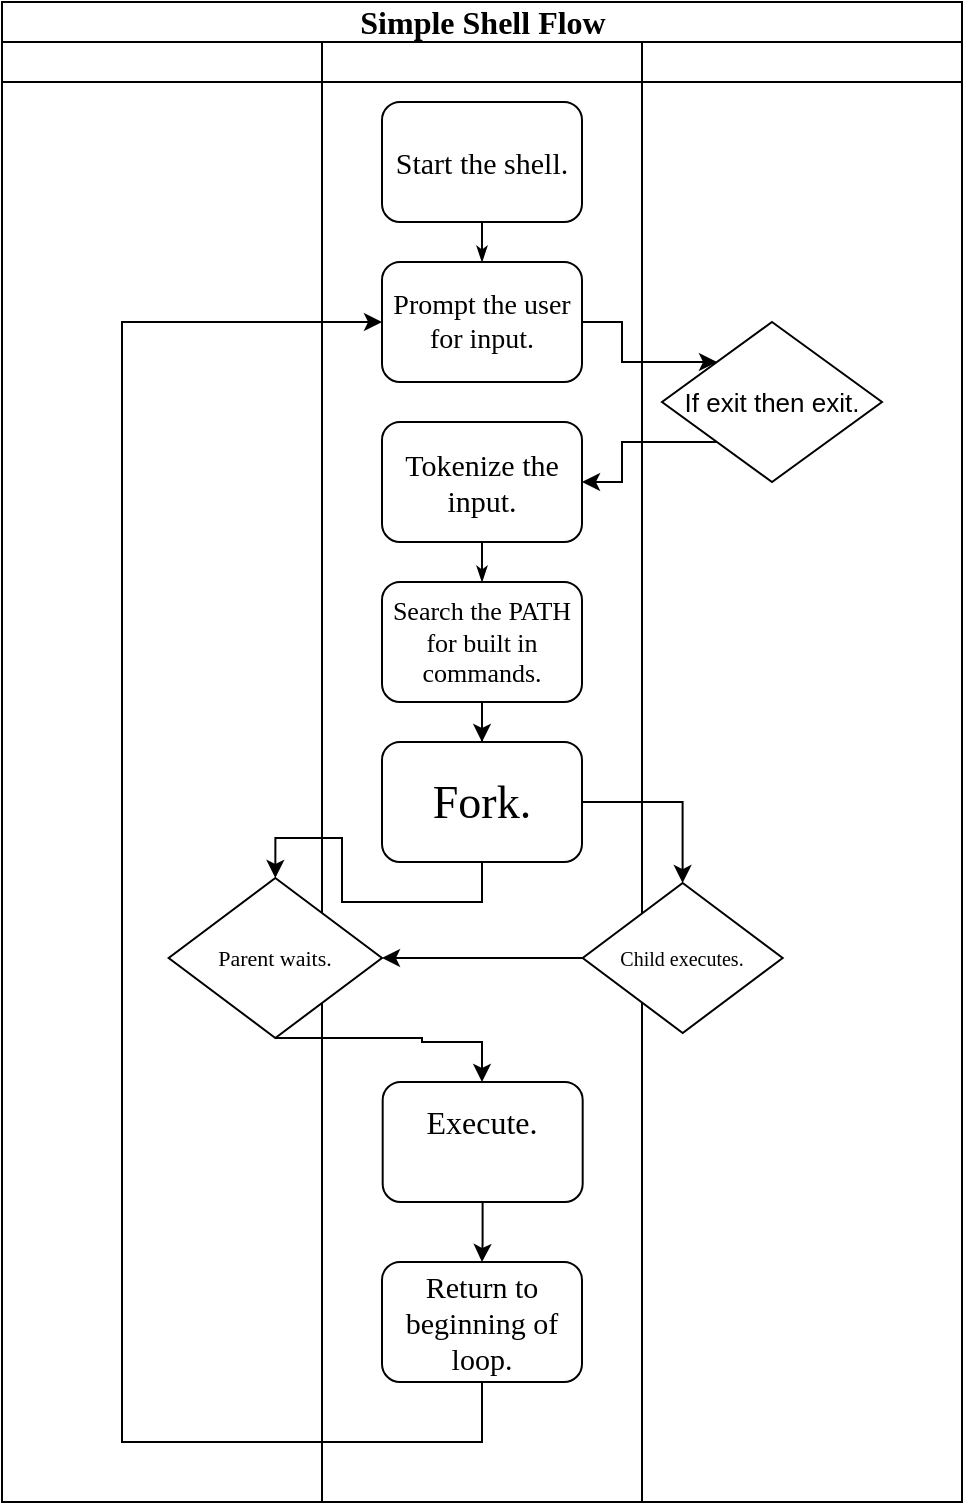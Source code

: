 <mxfile version="24.7.5">
  <diagram name="Page-1" id="74e2e168-ea6b-b213-b513-2b3c1d86103e">
    <mxGraphModel dx="1103" dy="721" grid="1" gridSize="10" guides="1" tooltips="1" connect="1" arrows="1" fold="1" page="1" pageScale="1" pageWidth="1100" pageHeight="850" background="none" math="0" shadow="0">
      <root>
        <mxCell id="0" />
        <mxCell id="1" parent="0" />
        <mxCell id="77e6c97f196da883-1" value="&lt;font style=&quot;font-size: 16px;&quot;&gt;Simple Shell Flow&lt;/font&gt;" style="swimlane;html=1;childLayout=stackLayout;startSize=20;rounded=0;shadow=0;labelBackgroundColor=none;strokeWidth=1;fontFamily=Verdana;fontSize=8;align=center;" parent="1" vertex="1">
          <mxGeometry x="70" y="40" width="480" height="750" as="geometry" />
        </mxCell>
        <mxCell id="77e6c97f196da883-3" value="" style="swimlane;html=1;startSize=20;" parent="77e6c97f196da883-1" vertex="1">
          <mxGeometry y="20" width="160" height="730" as="geometry" />
        </mxCell>
        <mxCell id="77e6c97f196da883-4" value="" style="swimlane;html=1;startSize=20;" parent="77e6c97f196da883-1" vertex="1">
          <mxGeometry x="160" y="20" width="160" height="730" as="geometry" />
        </mxCell>
        <mxCell id="Sxn53KdQI7QPXknvT0mI-4" value="" style="edgeStyle=orthogonalEdgeStyle;rounded=0;orthogonalLoop=1;jettySize=auto;html=1;" edge="1" parent="77e6c97f196da883-4" source="77e6c97f196da883-12" target="77e6c97f196da883-15">
          <mxGeometry relative="1" as="geometry" />
        </mxCell>
        <mxCell id="77e6c97f196da883-12" value="&lt;font style=&quot;font-size: 13px;&quot;&gt;Search the PATH for built in commands.&lt;/font&gt;" style="rounded=1;whiteSpace=wrap;html=1;shadow=0;labelBackgroundColor=none;strokeWidth=1;fontFamily=Verdana;fontSize=8;align=center;" parent="77e6c97f196da883-4" vertex="1">
          <mxGeometry x="30" y="270" width="100" height="60" as="geometry" />
        </mxCell>
        <mxCell id="77e6c97f196da883-8" value="&lt;font style=&quot;font-size: 15px;&quot;&gt;Start the shell.&lt;/font&gt;" style="rounded=1;whiteSpace=wrap;html=1;shadow=0;labelBackgroundColor=none;strokeWidth=1;fontFamily=Verdana;fontSize=8;align=center;" parent="77e6c97f196da883-4" vertex="1">
          <mxGeometry x="30" y="30" width="100" height="60" as="geometry" />
        </mxCell>
        <mxCell id="77e6c97f196da883-11" value="&lt;font style=&quot;font-size: 14px;&quot;&gt;Prompt the user for input.&lt;/font&gt;" style="rounded=1;whiteSpace=wrap;html=1;shadow=0;labelBackgroundColor=none;strokeWidth=1;fontFamily=Verdana;fontSize=8;align=center;" parent="77e6c97f196da883-4" vertex="1">
          <mxGeometry x="30" y="110" width="100" height="60" as="geometry" />
        </mxCell>
        <mxCell id="77e6c97f196da883-26" style="edgeStyle=orthogonalEdgeStyle;rounded=1;html=1;labelBackgroundColor=none;startArrow=none;startFill=0;startSize=5;endArrow=classicThin;endFill=1;endSize=5;jettySize=auto;orthogonalLoop=1;strokeWidth=1;fontFamily=Verdana;fontSize=8" parent="77e6c97f196da883-4" source="77e6c97f196da883-8" target="77e6c97f196da883-11" edge="1">
          <mxGeometry relative="1" as="geometry" />
        </mxCell>
        <mxCell id="77e6c97f196da883-9" value="&lt;font style=&quot;font-size: 15px;&quot;&gt;Tokenize the input.&lt;/font&gt;" style="rounded=1;whiteSpace=wrap;html=1;shadow=0;labelBackgroundColor=none;strokeWidth=1;fontFamily=Verdana;fontSize=8;align=center;" parent="77e6c97f196da883-4" vertex="1">
          <mxGeometry x="30" y="190" width="100" height="60" as="geometry" />
        </mxCell>
        <mxCell id="77e6c97f196da883-28" style="edgeStyle=orthogonalEdgeStyle;rounded=1;html=1;labelBackgroundColor=none;startArrow=none;startFill=0;startSize=5;endArrow=classicThin;endFill=1;endSize=5;jettySize=auto;orthogonalLoop=1;strokeWidth=1;fontFamily=Verdana;fontSize=8" parent="77e6c97f196da883-4" source="77e6c97f196da883-9" target="77e6c97f196da883-12" edge="1">
          <mxGeometry relative="1" as="geometry" />
        </mxCell>
        <mxCell id="77e6c97f196da883-15" value="&lt;font style=&quot;font-size: 23px;&quot;&gt;Fork.&lt;/font&gt;" style="rounded=1;whiteSpace=wrap;html=1;shadow=0;labelBackgroundColor=none;strokeWidth=1;fontFamily=Verdana;fontSize=8;align=center;" parent="77e6c97f196da883-4" vertex="1">
          <mxGeometry x="30" y="350" width="100" height="60" as="geometry" />
        </mxCell>
        <mxCell id="Sxn53KdQI7QPXknvT0mI-12" value="" style="edgeStyle=orthogonalEdgeStyle;rounded=0;orthogonalLoop=1;jettySize=auto;html=1;" edge="1" parent="77e6c97f196da883-4" source="77e6c97f196da883-17" target="77e6c97f196da883-14">
          <mxGeometry relative="1" as="geometry" />
        </mxCell>
        <mxCell id="77e6c97f196da883-17" value="&lt;font style=&quot;font-size: 16px;&quot;&gt;Execute.&lt;/font&gt;&lt;div style=&quot;font-size: 16px;&quot;&gt;&lt;br&gt;&lt;/div&gt;" style="rounded=1;whiteSpace=wrap;html=1;shadow=0;labelBackgroundColor=none;strokeWidth=1;fontFamily=Verdana;fontSize=8;align=center;" parent="77e6c97f196da883-4" vertex="1">
          <mxGeometry x="30.34" y="520" width="100" height="60" as="geometry" />
        </mxCell>
        <mxCell id="Sxn53KdQI7QPXknvT0mI-13" style="edgeStyle=orthogonalEdgeStyle;rounded=0;orthogonalLoop=1;jettySize=auto;html=1;entryX=0;entryY=0.5;entryDx=0;entryDy=0;" edge="1" parent="77e6c97f196da883-4" source="77e6c97f196da883-14" target="77e6c97f196da883-11">
          <mxGeometry relative="1" as="geometry">
            <mxPoint x="-80" y="140" as="targetPoint" />
            <Array as="points">
              <mxPoint x="-100" y="700" />
              <mxPoint x="-100" y="140" />
            </Array>
          </mxGeometry>
        </mxCell>
        <mxCell id="77e6c97f196da883-14" value="&lt;font style=&quot;font-size: 15px;&quot;&gt;Return to beginning of loop.&lt;/font&gt;" style="rounded=1;whiteSpace=wrap;html=1;shadow=0;labelBackgroundColor=none;strokeWidth=1;fontFamily=Verdana;fontSize=8;align=center;" parent="77e6c97f196da883-4" vertex="1">
          <mxGeometry x="30" y="610" width="100" height="60" as="geometry" />
        </mxCell>
        <mxCell id="77e6c97f196da883-16" value="&lt;font style=&quot;font-size: 11px;&quot;&gt;Parent waits.&lt;/font&gt;" style="rhombus;whiteSpace=wrap;html=1;rounded=0;shadow=0;labelBackgroundColor=none;strokeWidth=1;fontFamily=Verdana;fontSize=8;align=center;" parent="77e6c97f196da883-4" vertex="1">
          <mxGeometry x="-76.67" y="418" width="106.67" height="80" as="geometry" />
        </mxCell>
        <mxCell id="Sxn53KdQI7QPXknvT0mI-11" style="edgeStyle=orthogonalEdgeStyle;rounded=0;orthogonalLoop=1;jettySize=auto;html=1;exitX=0.5;exitY=1;exitDx=0;exitDy=0;" edge="1" parent="77e6c97f196da883-4" source="77e6c97f196da883-16" target="77e6c97f196da883-17">
          <mxGeometry relative="1" as="geometry">
            <Array as="points">
              <mxPoint x="50" y="498" />
              <mxPoint x="50" y="500" />
              <mxPoint x="80" y="500" />
            </Array>
          </mxGeometry>
        </mxCell>
        <mxCell id="Sxn53KdQI7QPXknvT0mI-10" style="edgeStyle=orthogonalEdgeStyle;rounded=0;orthogonalLoop=1;jettySize=auto;html=1;exitX=0.5;exitY=1;exitDx=0;exitDy=0;entryX=0.5;entryY=0;entryDx=0;entryDy=0;" edge="1" parent="77e6c97f196da883-4" source="77e6c97f196da883-15" target="77e6c97f196da883-16">
          <mxGeometry relative="1" as="geometry" />
        </mxCell>
        <mxCell id="77e6c97f196da883-5" value="" style="swimlane;html=1;startSize=20;" parent="77e6c97f196da883-1" vertex="1">
          <mxGeometry x="320" y="20" width="160" height="730" as="geometry" />
        </mxCell>
        <mxCell id="77e6c97f196da883-13" value="&lt;font style=&quot;font-size: 10px;&quot;&gt;Child executes.&lt;/font&gt;" style="rhombus;whiteSpace=wrap;html=1;rounded=0;shadow=0;labelBackgroundColor=none;strokeWidth=1;fontFamily=Verdana;fontSize=8;align=center;" parent="77e6c97f196da883-5" vertex="1">
          <mxGeometry x="-29.66" y="420.5" width="100" height="75" as="geometry" />
        </mxCell>
        <mxCell id="Sxn53KdQI7QPXknvT0mI-16" value="&lt;font style=&quot;font-size: 13px;&quot;&gt;If exit then exit.&lt;/font&gt;" style="rhombus;whiteSpace=wrap;html=1;" vertex="1" parent="77e6c97f196da883-5">
          <mxGeometry x="10" y="140" width="110" height="80" as="geometry" />
        </mxCell>
        <mxCell id="Sxn53KdQI7QPXknvT0mI-7" value="" style="edgeStyle=orthogonalEdgeStyle;rounded=0;orthogonalLoop=1;jettySize=auto;html=1;" edge="1" parent="77e6c97f196da883-1" source="77e6c97f196da883-15" target="77e6c97f196da883-13">
          <mxGeometry relative="1" as="geometry" />
        </mxCell>
        <mxCell id="Sxn53KdQI7QPXknvT0mI-17" style="edgeStyle=orthogonalEdgeStyle;rounded=0;orthogonalLoop=1;jettySize=auto;html=1;exitX=1;exitY=0.5;exitDx=0;exitDy=0;entryX=0;entryY=0;entryDx=0;entryDy=0;" edge="1" parent="77e6c97f196da883-1" source="77e6c97f196da883-11" target="Sxn53KdQI7QPXknvT0mI-16">
          <mxGeometry relative="1" as="geometry" />
        </mxCell>
        <mxCell id="Sxn53KdQI7QPXknvT0mI-18" style="edgeStyle=orthogonalEdgeStyle;rounded=0;orthogonalLoop=1;jettySize=auto;html=1;exitX=0;exitY=1;exitDx=0;exitDy=0;entryX=1;entryY=0.5;entryDx=0;entryDy=0;" edge="1" parent="77e6c97f196da883-1" source="Sxn53KdQI7QPXknvT0mI-16" target="77e6c97f196da883-9">
          <mxGeometry relative="1" as="geometry" />
        </mxCell>
        <mxCell id="Sxn53KdQI7QPXknvT0mI-19" value="" style="edgeStyle=orthogonalEdgeStyle;rounded=0;orthogonalLoop=1;jettySize=auto;html=1;" edge="1" parent="77e6c97f196da883-1" source="77e6c97f196da883-13" target="77e6c97f196da883-16">
          <mxGeometry relative="1" as="geometry" />
        </mxCell>
      </root>
    </mxGraphModel>
  </diagram>
</mxfile>
